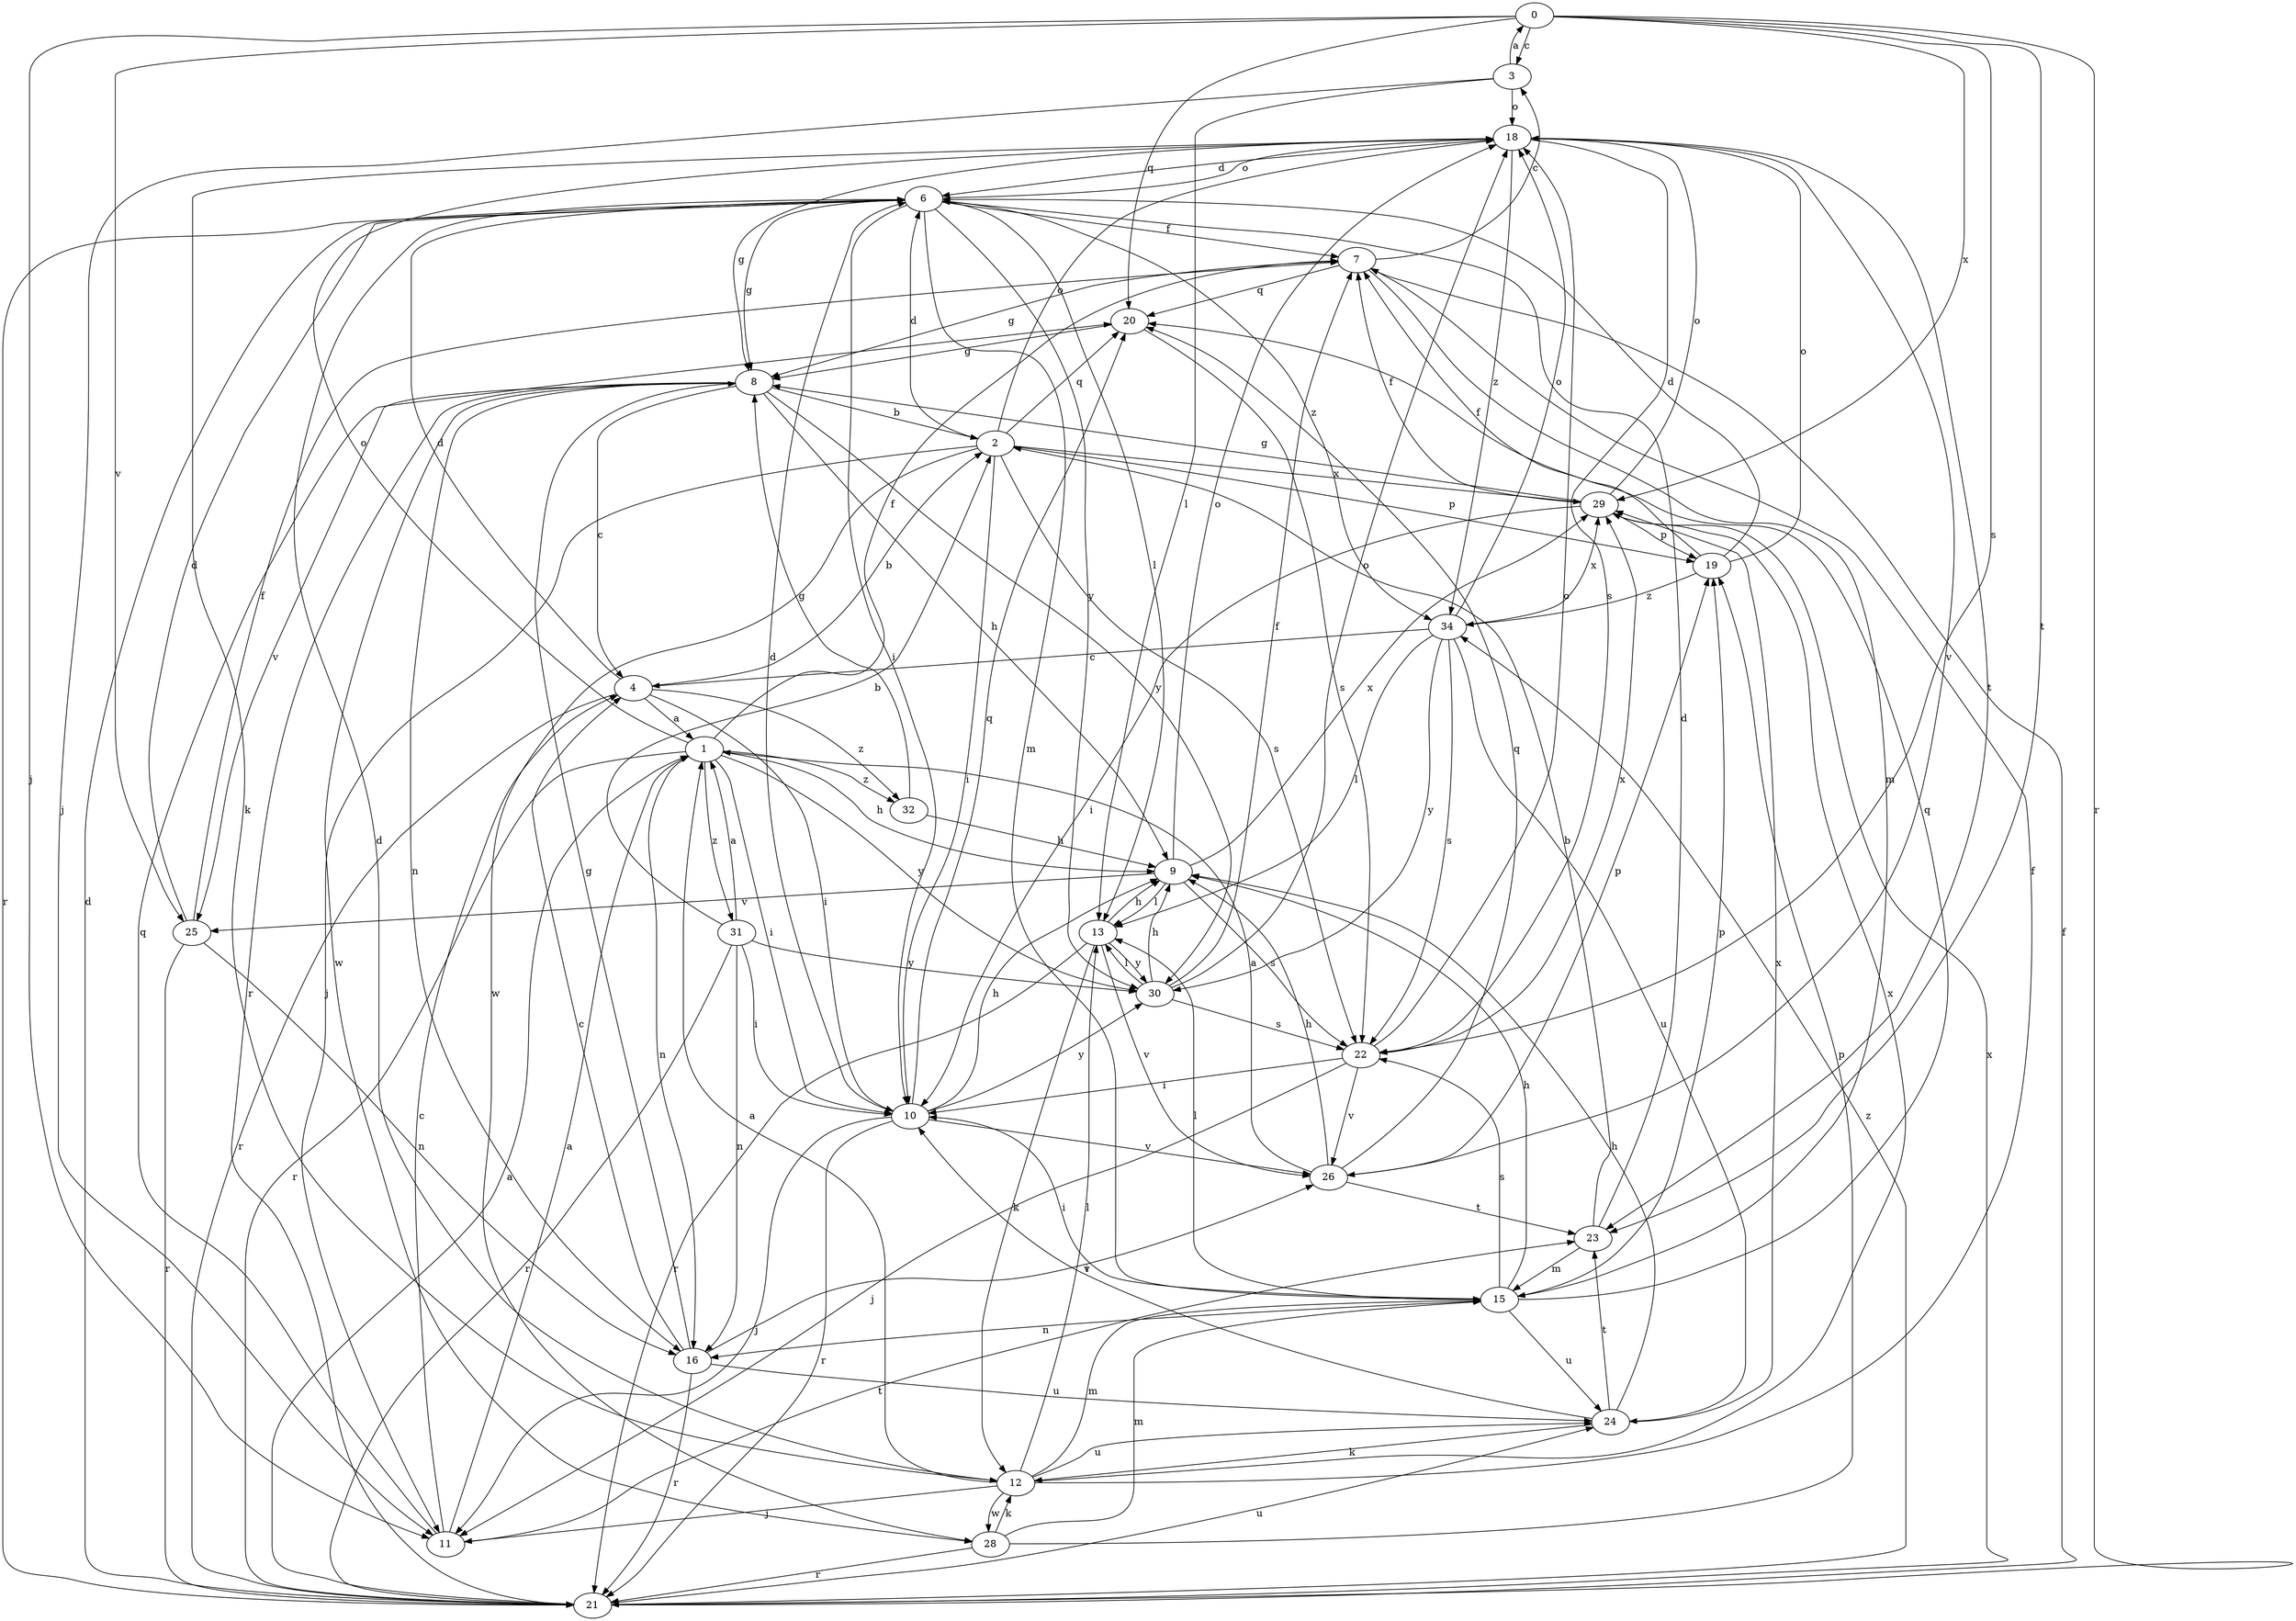 strict digraph  {
0;
1;
2;
3;
4;
6;
7;
8;
9;
10;
11;
12;
13;
15;
16;
18;
19;
20;
21;
22;
23;
24;
25;
26;
28;
29;
30;
31;
32;
34;
0 -> 3  [label=c];
0 -> 11  [label=j];
0 -> 20  [label=q];
0 -> 21  [label=r];
0 -> 22  [label=s];
0 -> 23  [label=t];
0 -> 25  [label=v];
0 -> 29  [label=x];
1 -> 7  [label=f];
1 -> 9  [label=h];
1 -> 10  [label=i];
1 -> 16  [label=n];
1 -> 18  [label=o];
1 -> 21  [label=r];
1 -> 30  [label=y];
1 -> 31  [label=z];
1 -> 32  [label=z];
2 -> 6  [label=d];
2 -> 10  [label=i];
2 -> 11  [label=j];
2 -> 18  [label=o];
2 -> 19  [label=p];
2 -> 20  [label=q];
2 -> 22  [label=s];
2 -> 28  [label=w];
2 -> 29  [label=x];
3 -> 0  [label=a];
3 -> 11  [label=j];
3 -> 13  [label=l];
3 -> 18  [label=o];
4 -> 1  [label=a];
4 -> 2  [label=b];
4 -> 6  [label=d];
4 -> 10  [label=i];
4 -> 21  [label=r];
4 -> 32  [label=z];
6 -> 7  [label=f];
6 -> 8  [label=g];
6 -> 10  [label=i];
6 -> 13  [label=l];
6 -> 15  [label=m];
6 -> 18  [label=o];
6 -> 21  [label=r];
6 -> 30  [label=y];
6 -> 34  [label=z];
7 -> 3  [label=c];
7 -> 8  [label=g];
7 -> 15  [label=m];
7 -> 20  [label=q];
8 -> 2  [label=b];
8 -> 4  [label=c];
8 -> 9  [label=h];
8 -> 16  [label=n];
8 -> 21  [label=r];
8 -> 25  [label=v];
8 -> 28  [label=w];
8 -> 30  [label=y];
9 -> 13  [label=l];
9 -> 18  [label=o];
9 -> 22  [label=s];
9 -> 25  [label=v];
9 -> 29  [label=x];
10 -> 6  [label=d];
10 -> 9  [label=h];
10 -> 11  [label=j];
10 -> 20  [label=q];
10 -> 21  [label=r];
10 -> 26  [label=v];
10 -> 30  [label=y];
11 -> 1  [label=a];
11 -> 4  [label=c];
11 -> 20  [label=q];
11 -> 23  [label=t];
12 -> 1  [label=a];
12 -> 6  [label=d];
12 -> 7  [label=f];
12 -> 11  [label=j];
12 -> 13  [label=l];
12 -> 15  [label=m];
12 -> 24  [label=u];
12 -> 28  [label=w];
12 -> 29  [label=x];
13 -> 9  [label=h];
13 -> 12  [label=k];
13 -> 21  [label=r];
13 -> 26  [label=v];
13 -> 30  [label=y];
15 -> 9  [label=h];
15 -> 10  [label=i];
15 -> 13  [label=l];
15 -> 16  [label=n];
15 -> 19  [label=p];
15 -> 20  [label=q];
15 -> 22  [label=s];
15 -> 24  [label=u];
16 -> 4  [label=c];
16 -> 8  [label=g];
16 -> 21  [label=r];
16 -> 24  [label=u];
16 -> 26  [label=v];
18 -> 6  [label=d];
18 -> 8  [label=g];
18 -> 12  [label=k];
18 -> 22  [label=s];
18 -> 23  [label=t];
18 -> 26  [label=v];
18 -> 34  [label=z];
19 -> 6  [label=d];
19 -> 7  [label=f];
19 -> 18  [label=o];
19 -> 34  [label=z];
20 -> 8  [label=g];
20 -> 22  [label=s];
21 -> 1  [label=a];
21 -> 6  [label=d];
21 -> 7  [label=f];
21 -> 24  [label=u];
21 -> 29  [label=x];
21 -> 34  [label=z];
22 -> 10  [label=i];
22 -> 11  [label=j];
22 -> 18  [label=o];
22 -> 26  [label=v];
22 -> 29  [label=x];
23 -> 2  [label=b];
23 -> 6  [label=d];
23 -> 15  [label=m];
24 -> 9  [label=h];
24 -> 10  [label=i];
24 -> 12  [label=k];
24 -> 23  [label=t];
24 -> 29  [label=x];
25 -> 6  [label=d];
25 -> 7  [label=f];
25 -> 16  [label=n];
25 -> 21  [label=r];
26 -> 1  [label=a];
26 -> 9  [label=h];
26 -> 19  [label=p];
26 -> 20  [label=q];
26 -> 23  [label=t];
28 -> 12  [label=k];
28 -> 15  [label=m];
28 -> 19  [label=p];
28 -> 21  [label=r];
29 -> 7  [label=f];
29 -> 8  [label=g];
29 -> 10  [label=i];
29 -> 18  [label=o];
29 -> 19  [label=p];
30 -> 7  [label=f];
30 -> 9  [label=h];
30 -> 13  [label=l];
30 -> 18  [label=o];
30 -> 22  [label=s];
31 -> 1  [label=a];
31 -> 2  [label=b];
31 -> 10  [label=i];
31 -> 16  [label=n];
31 -> 21  [label=r];
31 -> 30  [label=y];
32 -> 8  [label=g];
32 -> 9  [label=h];
34 -> 4  [label=c];
34 -> 13  [label=l];
34 -> 18  [label=o];
34 -> 22  [label=s];
34 -> 24  [label=u];
34 -> 29  [label=x];
34 -> 30  [label=y];
}

